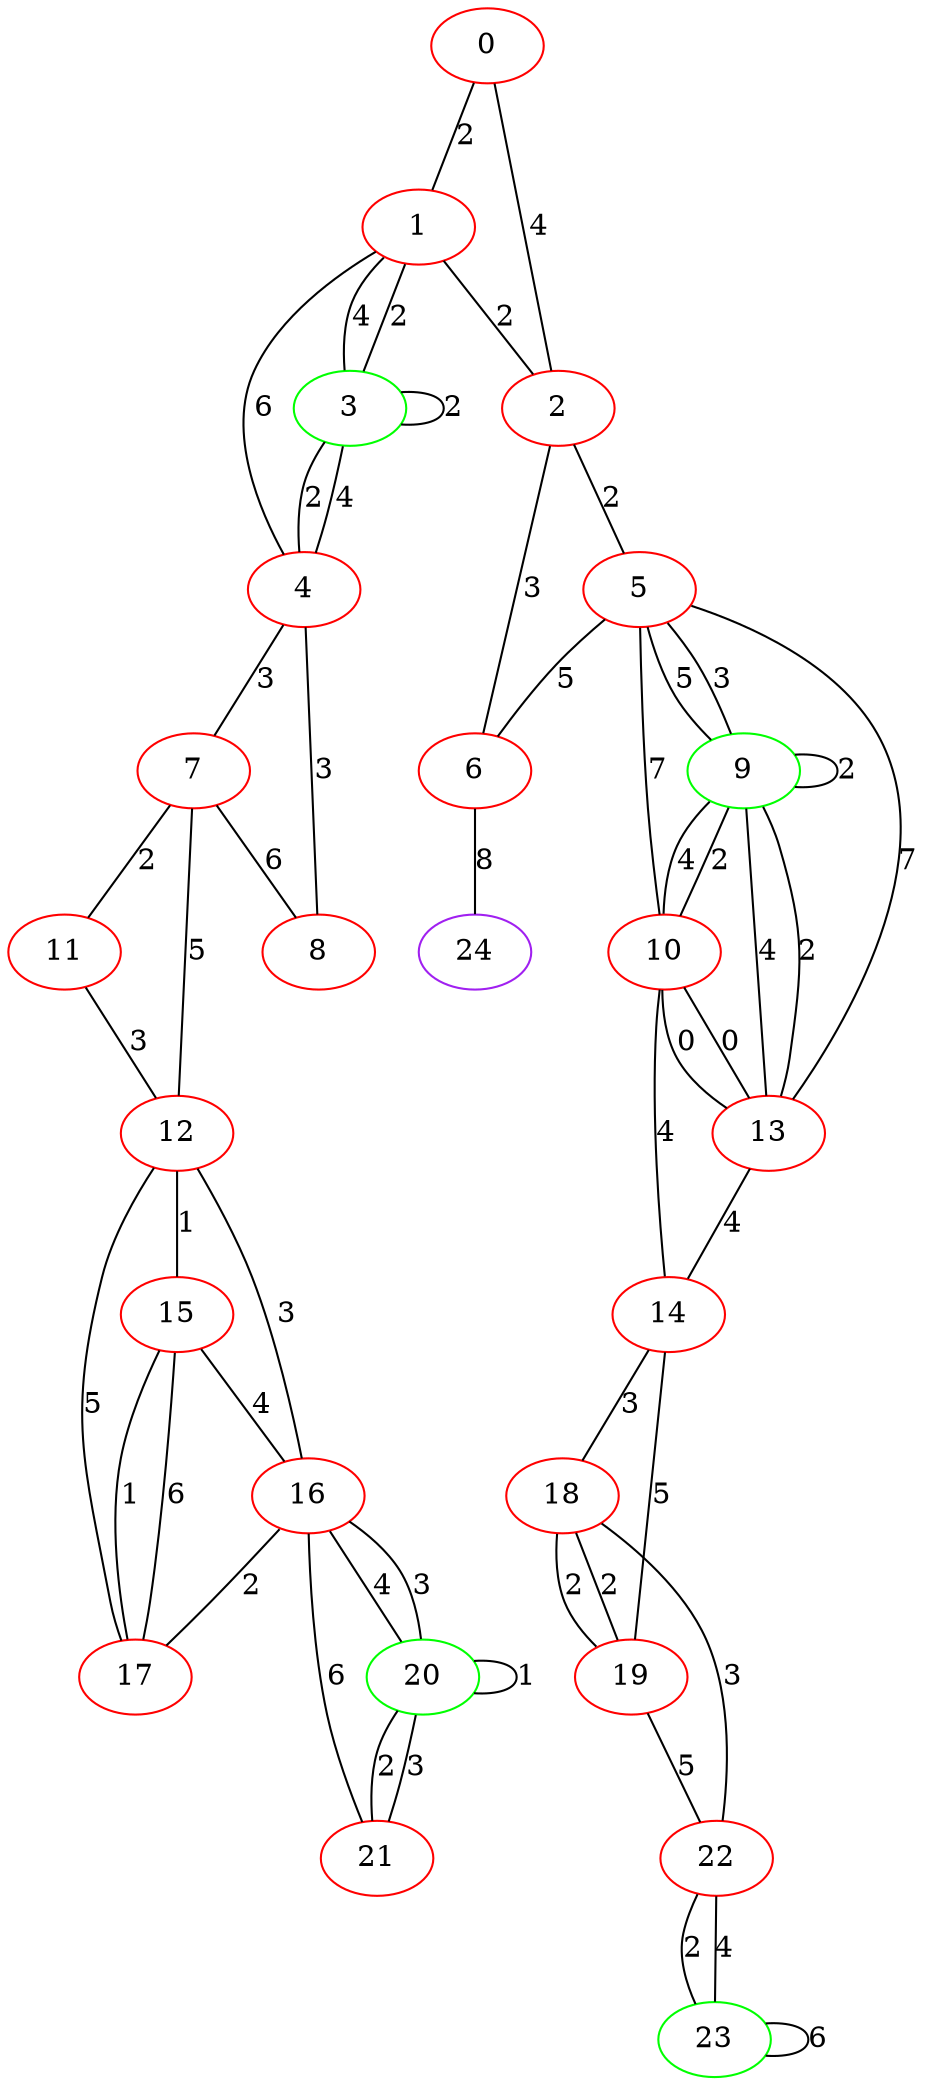graph "" {
0 [color=red, weight=1];
1 [color=red, weight=1];
2 [color=red, weight=1];
3 [color=green, weight=2];
4 [color=red, weight=1];
5 [color=red, weight=1];
6 [color=red, weight=1];
7 [color=red, weight=1];
8 [color=red, weight=1];
9 [color=green, weight=2];
10 [color=red, weight=1];
11 [color=red, weight=1];
12 [color=red, weight=1];
13 [color=red, weight=1];
14 [color=red, weight=1];
15 [color=red, weight=1];
16 [color=red, weight=1];
17 [color=red, weight=1];
18 [color=red, weight=1];
19 [color=red, weight=1];
20 [color=green, weight=2];
21 [color=red, weight=1];
22 [color=red, weight=1];
23 [color=green, weight=2];
24 [color=purple, weight=4];
0 -- 1  [key=0, label=2];
0 -- 2  [key=0, label=4];
1 -- 2  [key=0, label=2];
1 -- 3  [key=0, label=2];
1 -- 3  [key=1, label=4];
1 -- 4  [key=0, label=6];
2 -- 5  [key=0, label=2];
2 -- 6  [key=0, label=3];
3 -- 3  [key=0, label=2];
3 -- 4  [key=0, label=4];
3 -- 4  [key=1, label=2];
4 -- 8  [key=0, label=3];
4 -- 7  [key=0, label=3];
5 -- 9  [key=0, label=3];
5 -- 9  [key=1, label=5];
5 -- 10  [key=0, label=7];
5 -- 6  [key=0, label=5];
5 -- 13  [key=0, label=7];
6 -- 24  [key=0, label=8];
7 -- 8  [key=0, label=6];
7 -- 12  [key=0, label=5];
7 -- 11  [key=0, label=2];
9 -- 9  [key=0, label=2];
9 -- 10  [key=0, label=4];
9 -- 10  [key=1, label=2];
9 -- 13  [key=0, label=4];
9 -- 13  [key=1, label=2];
10 -- 13  [key=0, label=0];
10 -- 13  [key=1, label=0];
10 -- 14  [key=0, label=4];
11 -- 12  [key=0, label=3];
12 -- 15  [key=0, label=1];
12 -- 16  [key=0, label=3];
12 -- 17  [key=0, label=5];
13 -- 14  [key=0, label=4];
14 -- 19  [key=0, label=5];
14 -- 18  [key=0, label=3];
15 -- 16  [key=0, label=4];
15 -- 17  [key=0, label=1];
15 -- 17  [key=1, label=6];
16 -- 17  [key=0, label=2];
16 -- 20  [key=0, label=3];
16 -- 20  [key=1, label=4];
16 -- 21  [key=0, label=6];
18 -- 19  [key=0, label=2];
18 -- 19  [key=1, label=2];
18 -- 22  [key=0, label=3];
19 -- 22  [key=0, label=5];
20 -- 20  [key=0, label=1];
20 -- 21  [key=0, label=3];
20 -- 21  [key=1, label=2];
22 -- 23  [key=0, label=2];
22 -- 23  [key=1, label=4];
23 -- 23  [key=0, label=6];
}
